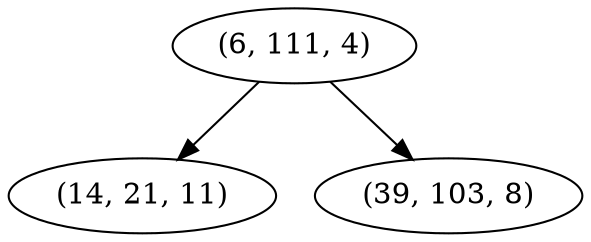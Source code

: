 digraph tree {
    "(6, 111, 4)";
    "(14, 21, 11)";
    "(39, 103, 8)";
    "(6, 111, 4)" -> "(14, 21, 11)";
    "(6, 111, 4)" -> "(39, 103, 8)";
}
